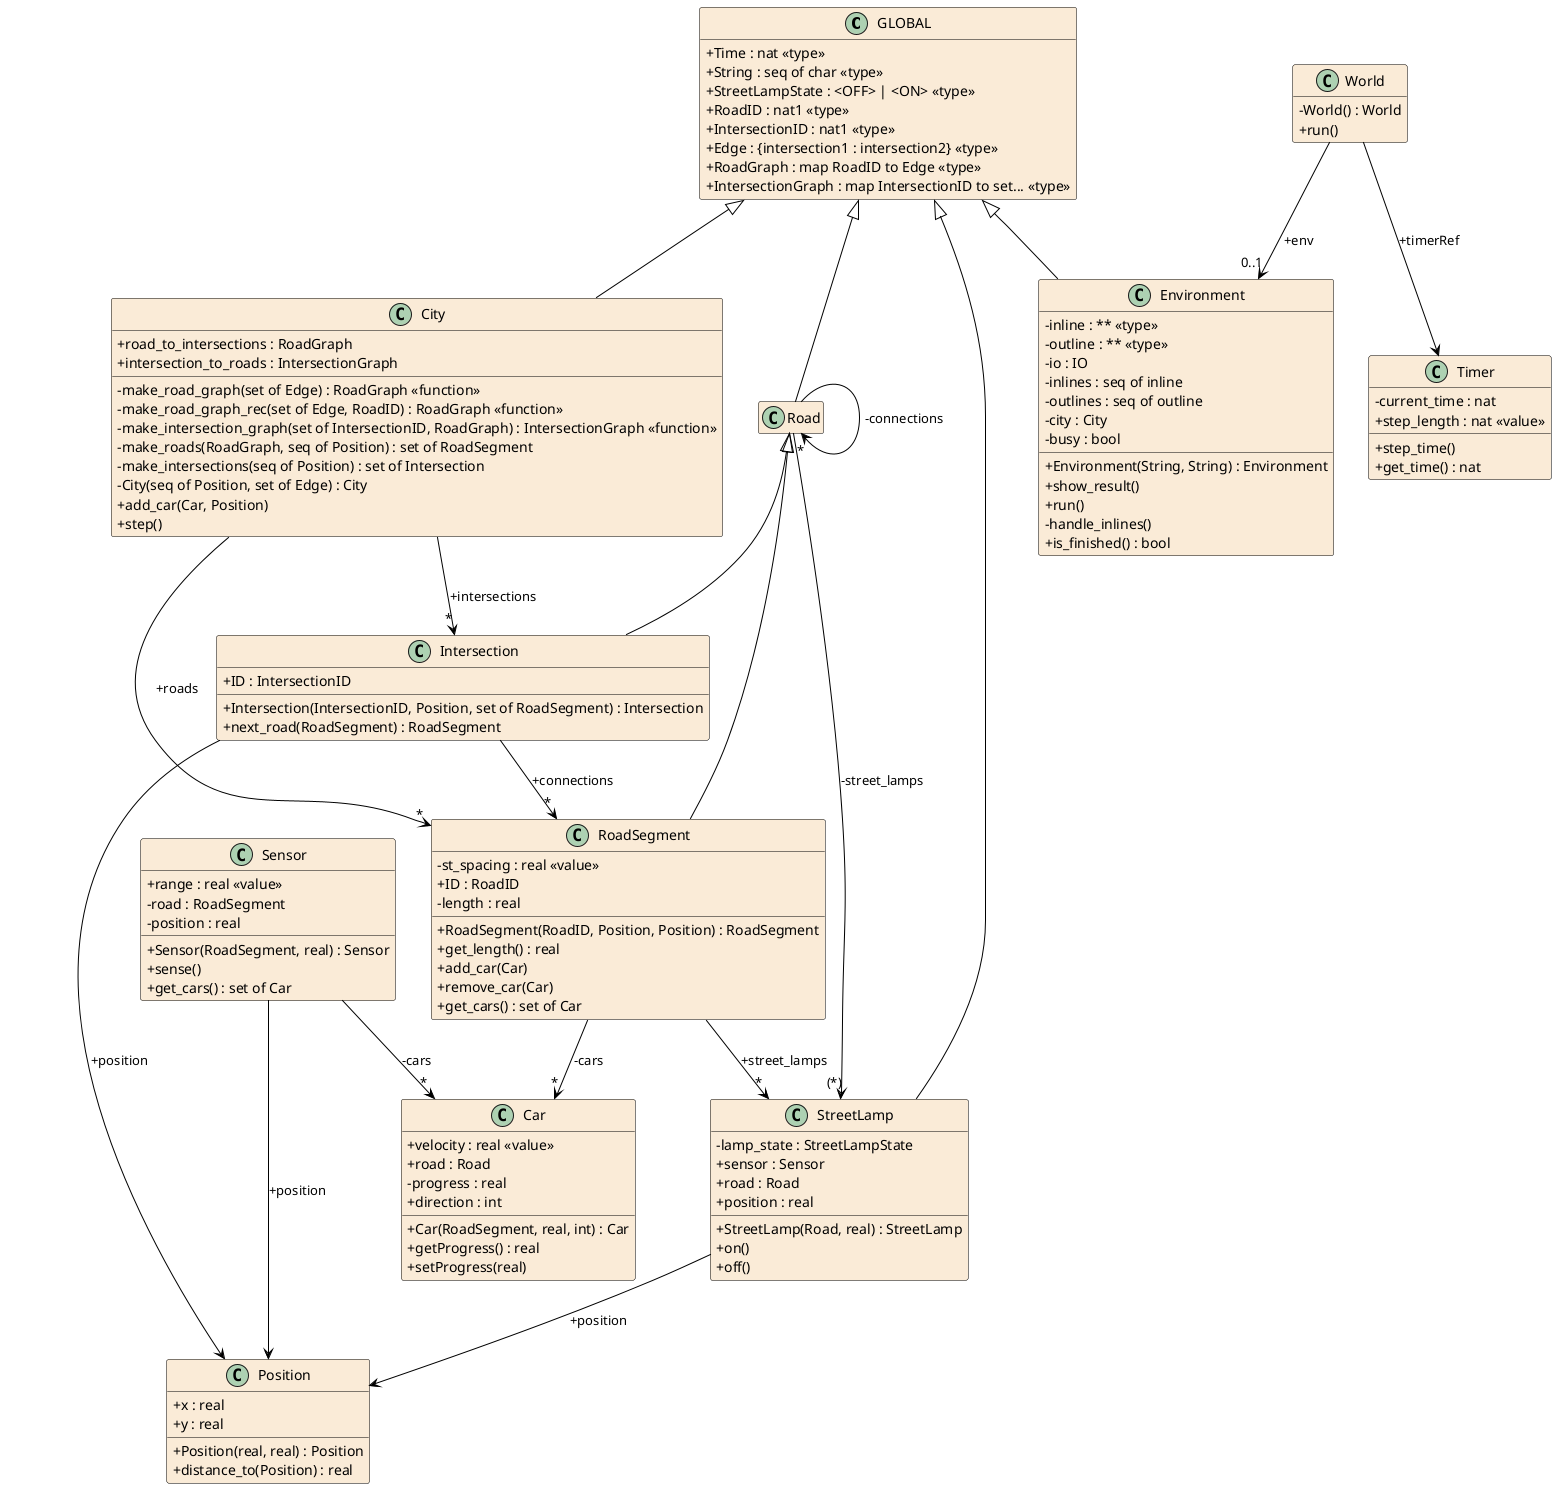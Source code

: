 @startuml mcs-ambient-light

hide empty members
skinparam Shadowing false
skinparam classAttributeIconSize 0
skinparam ClassBorderThickness 0.5
skinparam groupInheritance 5
skinparam class {
	BackgroundColor AntiqueWhite
	ArrowColor Black
	BorderColor Black
}
skinparam defaultTextAlignment center

class GLOBAL
{
	+Time : nat <<type>>
	+String : seq of char <<type>>
	+StreetLampState : <OFF> | <ON> <<type>>
	+RoadID : nat1 <<type>>
	+IntersectionID : nat1 <<type>>
	+Edge : {intersection1 : intersection2} <<type>>
	+RoadGraph : map RoadID to Edge <<type>>
	+IntersectionGraph : map IntersectionID to set... <<type>>
}

class Car
{
	+velocity : real <<value>>
	+road : Road
	-progress : real
	+direction : int
	+Car(RoadSegment, real, int) : Car
	+getProgress() : real
	+setProgress(real)
}

class City
{
	+road_to_intersections : RoadGraph
	+intersection_to_roads : IntersectionGraph
	-make_road_graph(set of Edge) : RoadGraph <<function>>
	-make_road_graph_rec(set of Edge, RoadID) : RoadGraph <<function>>
	-make_intersection_graph(set of IntersectionID, RoadGraph) : IntersectionGraph <<function>>
	-make_roads(RoadGraph, seq of Position) : set of RoadSegment
	-make_intersections(seq of Position) : set of Intersection
	-City(seq of Position, set of Edge) : City
	+add_car(Car, Position)
	+step()
}

class Intersection
{
	+ID : IntersectionID
	+Intersection(IntersectionID, Position, set of RoadSegment) : Intersection
	+next_road(RoadSegment) : RoadSegment
}

class Road
{
}

class RoadSegment
{
	-st_spacing : real <<value>>
	+ID : RoadID
	-length : real
	+RoadSegment(RoadID, Position, Position) : RoadSegment
	+get_length() : real
	+add_car(Car)
	+remove_car(Car)
	+get_cars() : set of Car
}

class Sensor
{
	+range : real <<value>>
	-road : RoadSegment
	-position : real
	+Sensor(RoadSegment, real) : Sensor
	+sense()
	+get_cars() : set of Car
}

class StreetLamp
{
	-lamp_state : StreetLampState
	+sensor : Sensor
	+road : Road
	+position : real
	+StreetLamp(Road, real) : StreetLamp
	+on()
	+off()
}

class Timer
{
	-current_time : nat
	+step_length : nat <<value>>
	+step_time()
	+get_time() : nat
}

class Environment
{
	-inline : ** <<type>>
	-outline : ** <<type>>
	-io : IO
	-inlines : seq of inline
	-outlines : seq of outline
	-city : City
	-busy : bool
	+Environment(String, String) : Environment
	+show_result()
	+run()
	-handle_inlines()
	+is_finished() : bool
}

class Position
{
	+x : real
	+y : real
	+Position(real, real) : Position
	+distance_to(Position) : real
}

class World
{
	-World() : World
	+run()
}

StreetLamp --> Position : +position
Sensor --> Position : +position
Intersection --> Position : +position
World --> Timer : +timerRef
City --> "*" Intersection : +intersections
City --> "*" RoadSegment : +roads
GLOBAL <|-- City
Intersection --> "*" RoadSegment : +connections
Road <|-- Intersection
Road --> "(*)" StreetLamp : -street_lamps
Road --> "*" Road : -connections
GLOBAL <|-- Road
RoadSegment --> "*" Car : -cars
RoadSegment --> "*" StreetLamp : +street_lamps
Road <|-- RoadSegment
Sensor --> "*" Car : -cars
GLOBAL <|-- StreetLamp
GLOBAL <|-- Environment
World --> "0..1" Environment : +env

@enduml